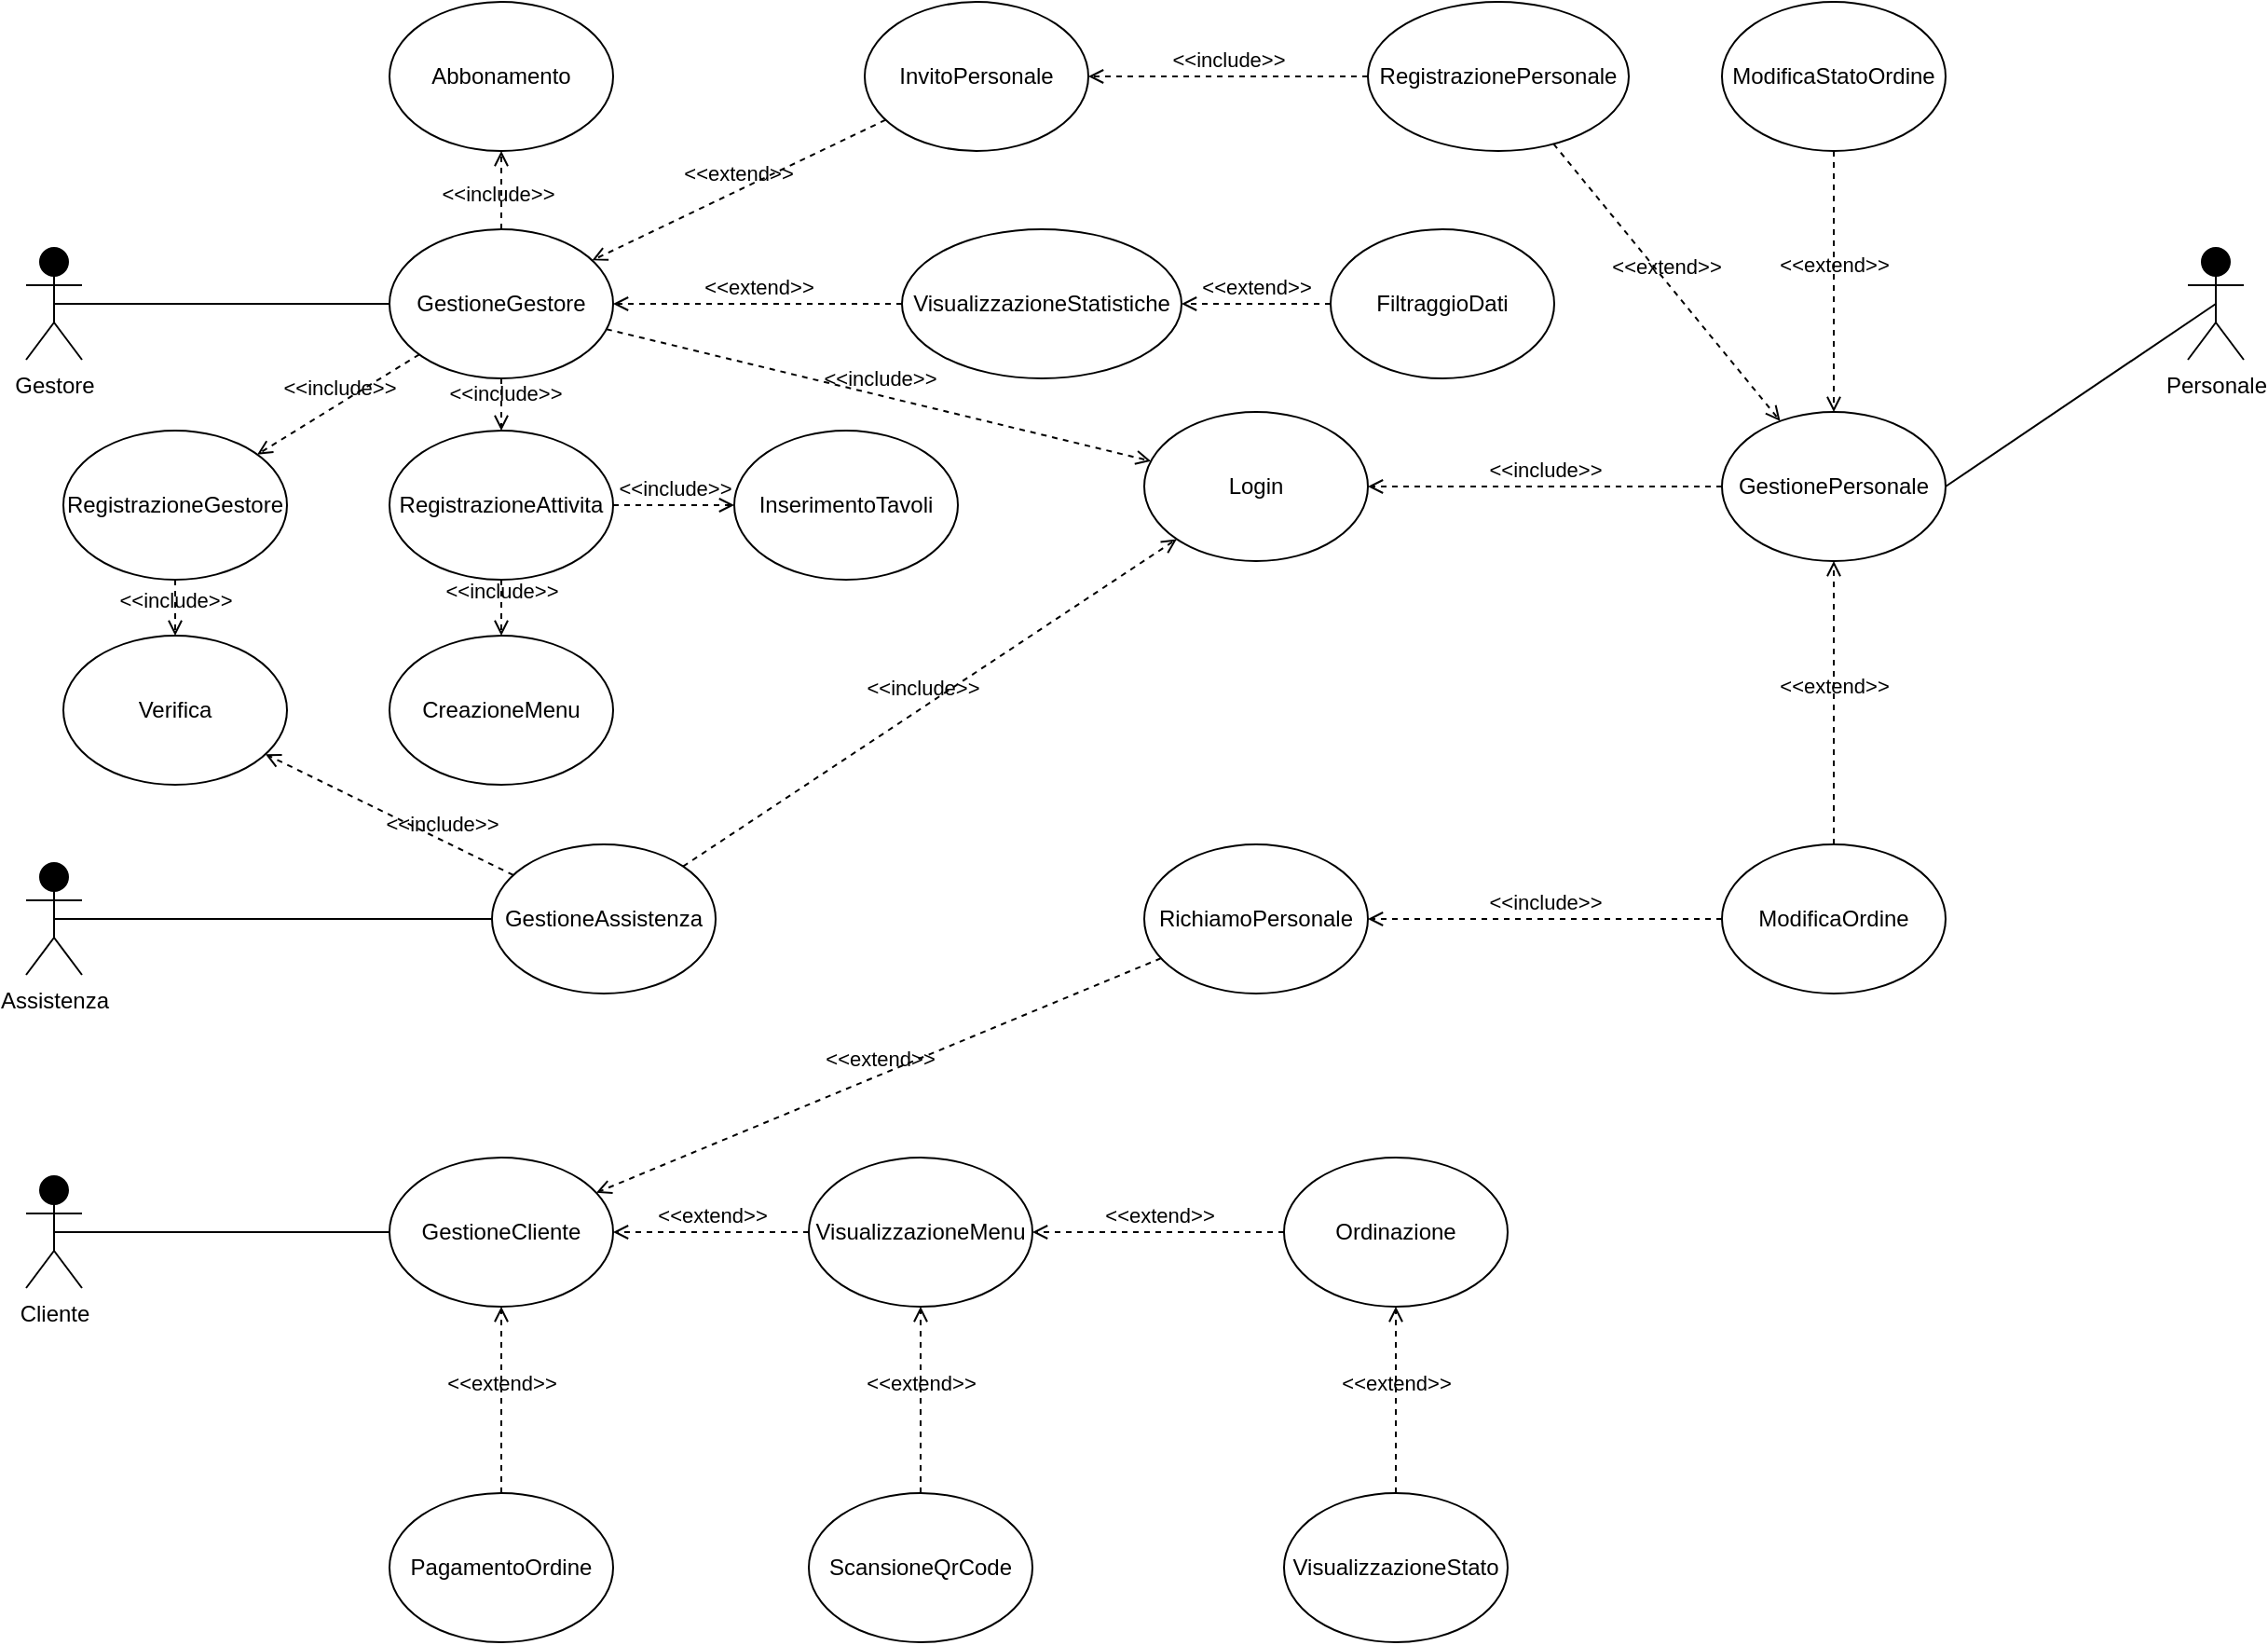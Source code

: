 <mxfile version="20.3.0" type="device"><diagram id="Q1I9YvUUfdlHUlMVrsis" name="Page-1"><mxGraphModel dx="1157" dy="1827" grid="1" gridSize="10" guides="1" tooltips="1" connect="1" arrows="1" fold="1" page="1" pageScale="1" pageWidth="850" pageHeight="1100" math="0" shadow="0"><root><mxCell id="0"/><mxCell id="1" parent="0"/><mxCell id="bgCaD_sjHHVl8HCVDSOk-5" value="Gestore" style="shape=umlActor;html=1;verticalLabelPosition=bottom;verticalAlign=top;align=center;fillColor=#000000;" vertex="1" parent="1"><mxGeometry x="170" y="102" width="30" height="60" as="geometry"/></mxCell><mxCell id="bgCaD_sjHHVl8HCVDSOk-6" value="Cliente" style="shape=umlActor;html=1;verticalLabelPosition=bottom;verticalAlign=top;align=center;fillColor=#000000;" vertex="1" parent="1"><mxGeometry x="170" y="600" width="30" height="60" as="geometry"/></mxCell><mxCell id="bgCaD_sjHHVl8HCVDSOk-8" value="Personale" style="shape=umlActor;html=1;verticalLabelPosition=bottom;verticalAlign=top;align=center;fillColor=#000000;" vertex="1" parent="1"><mxGeometry x="1330" y="102" width="30" height="60" as="geometry"/></mxCell><mxCell id="bgCaD_sjHHVl8HCVDSOk-9" value="Assistenza" style="shape=umlActor;verticalLabelPosition=bottom;verticalAlign=top;html=1;outlineConnect=0;fillColor=#000000;" vertex="1" parent="1"><mxGeometry x="170" y="432" width="30" height="60" as="geometry"/></mxCell><mxCell id="bgCaD_sjHHVl8HCVDSOk-23" value="GestioneGestore" style="ellipse;whiteSpace=wrap;html=1;fillColor=#FFFFFF;" vertex="1" parent="1"><mxGeometry x="365" y="92" width="120" height="80" as="geometry"/></mxCell><mxCell id="bgCaD_sjHHVl8HCVDSOk-24" value="Login" style="ellipse;whiteSpace=wrap;html=1;fillColor=#FFFFFF;" vertex="1" parent="1"><mxGeometry x="770" y="190" width="120" height="80" as="geometry"/></mxCell><mxCell id="bgCaD_sjHHVl8HCVDSOk-25" value="RegistrazioneGestore" style="ellipse;whiteSpace=wrap;html=1;fillColor=#FFFFFF;" vertex="1" parent="1"><mxGeometry x="190" y="200" width="120" height="80" as="geometry"/></mxCell><mxCell id="bgCaD_sjHHVl8HCVDSOk-26" value="GestionePersonale" style="ellipse;whiteSpace=wrap;html=1;fillColor=#FFFFFF;" vertex="1" parent="1"><mxGeometry x="1080" y="190" width="120" height="80" as="geometry"/></mxCell><mxCell id="bgCaD_sjHHVl8HCVDSOk-27" value="&amp;lt;&amp;lt;include&amp;gt;&amp;gt;" style="html=1;verticalAlign=bottom;labelBackgroundColor=none;endArrow=open;endFill=0;dashed=1;rounded=0;exitX=0;exitY=0.5;exitDx=0;exitDy=0;entryX=1;entryY=0.5;entryDx=0;entryDy=0;" edge="1" parent="1" source="bgCaD_sjHHVl8HCVDSOk-26" target="bgCaD_sjHHVl8HCVDSOk-24"><mxGeometry width="160" relative="1" as="geometry"><mxPoint x="680" y="10" as="sourcePoint"/><mxPoint x="840" y="10" as="targetPoint"/></mxGeometry></mxCell><mxCell id="bgCaD_sjHHVl8HCVDSOk-30" value="&amp;lt;&amp;lt;include&amp;gt;&amp;gt;" style="html=1;verticalAlign=bottom;labelBackgroundColor=none;endArrow=open;endFill=0;dashed=1;rounded=0;" edge="1" parent="1" source="bgCaD_sjHHVl8HCVDSOk-23" target="bgCaD_sjHHVl8HCVDSOk-24"><mxGeometry width="160" relative="1" as="geometry"><mxPoint x="470" y="70" as="sourcePoint"/><mxPoint x="630" y="70" as="targetPoint"/></mxGeometry></mxCell><mxCell id="bgCaD_sjHHVl8HCVDSOk-31" value="&amp;lt;&amp;lt;include&amp;gt;&amp;gt;" style="html=1;verticalAlign=bottom;labelBackgroundColor=none;endArrow=open;endFill=0;dashed=1;rounded=0;" edge="1" parent="1" source="bgCaD_sjHHVl8HCVDSOk-23" target="bgCaD_sjHHVl8HCVDSOk-25"><mxGeometry width="160" relative="1" as="geometry"><mxPoint x="477.426" y="113.716" as="sourcePoint"/><mxPoint x="567.574" y="68.284" as="targetPoint"/></mxGeometry></mxCell><mxCell id="bgCaD_sjHHVl8HCVDSOk-33" value="" style="endArrow=none;html=1;rounded=0;entryX=0.5;entryY=0.5;entryDx=0;entryDy=0;entryPerimeter=0;exitX=0;exitY=0.5;exitDx=0;exitDy=0;" edge="1" parent="1" source="bgCaD_sjHHVl8HCVDSOk-23" target="bgCaD_sjHHVl8HCVDSOk-5"><mxGeometry width="50" height="50" relative="1" as="geometry"><mxPoint x="520" y="190" as="sourcePoint"/><mxPoint x="570" y="140" as="targetPoint"/></mxGeometry></mxCell><mxCell id="bgCaD_sjHHVl8HCVDSOk-34" value="" style="endArrow=none;html=1;rounded=0;entryX=0.5;entryY=0.5;entryDx=0;entryDy=0;entryPerimeter=0;exitX=1;exitY=0.5;exitDx=0;exitDy=0;" edge="1" parent="1" source="bgCaD_sjHHVl8HCVDSOk-26" target="bgCaD_sjHHVl8HCVDSOk-8"><mxGeometry width="50" height="50" relative="1" as="geometry"><mxPoint x="580" y="430" as="sourcePoint"/><mxPoint x="630" y="380" as="targetPoint"/></mxGeometry></mxCell><mxCell id="bgCaD_sjHHVl8HCVDSOk-35" value="GestioneCliente" style="ellipse;whiteSpace=wrap;html=1;fillColor=#FFFFFF;" vertex="1" parent="1"><mxGeometry x="365" y="590" width="120" height="80" as="geometry"/></mxCell><mxCell id="bgCaD_sjHHVl8HCVDSOk-36" value="" style="endArrow=none;html=1;rounded=0;exitX=0.5;exitY=0.5;exitDx=0;exitDy=0;exitPerimeter=0;entryX=0;entryY=0.5;entryDx=0;entryDy=0;" edge="1" parent="1" source="bgCaD_sjHHVl8HCVDSOk-6" target="bgCaD_sjHHVl8HCVDSOk-35"><mxGeometry width="50" height="50" relative="1" as="geometry"><mxPoint x="580" y="453" as="sourcePoint"/><mxPoint x="630" y="403" as="targetPoint"/></mxGeometry></mxCell><mxCell id="bgCaD_sjHHVl8HCVDSOk-37" value="GestioneAssistenza" style="ellipse;whiteSpace=wrap;html=1;fillColor=#FFFFFF;" vertex="1" parent="1"><mxGeometry x="420" y="422" width="120" height="80" as="geometry"/></mxCell><mxCell id="bgCaD_sjHHVl8HCVDSOk-43" value="" style="endArrow=none;html=1;rounded=0;exitX=0.5;exitY=0.5;exitDx=0;exitDy=0;exitPerimeter=0;entryX=0;entryY=0.5;entryDx=0;entryDy=0;" edge="1" parent="1" source="bgCaD_sjHHVl8HCVDSOk-9" target="bgCaD_sjHHVl8HCVDSOk-37"><mxGeometry width="50" height="50" relative="1" as="geometry"><mxPoint x="580" y="430" as="sourcePoint"/><mxPoint x="630" y="380" as="targetPoint"/></mxGeometry></mxCell><mxCell id="bgCaD_sjHHVl8HCVDSOk-44" value="&amp;lt;&amp;lt;include&amp;gt;&amp;gt;" style="html=1;verticalAlign=bottom;labelBackgroundColor=none;endArrow=open;endFill=0;dashed=1;rounded=0;" edge="1" parent="1" source="bgCaD_sjHHVl8HCVDSOk-37" target="bgCaD_sjHHVl8HCVDSOk-45"><mxGeometry x="-0.429" width="160" relative="1" as="geometry"><mxPoint x="510" y="630" as="sourcePoint"/><mxPoint x="670" y="630" as="targetPoint"/><mxPoint as="offset"/></mxGeometry></mxCell><mxCell id="bgCaD_sjHHVl8HCVDSOk-45" value="Verifica" style="ellipse;whiteSpace=wrap;html=1;fillColor=#FFFFFF;" vertex="1" parent="1"><mxGeometry x="190" y="310" width="120" height="80" as="geometry"/></mxCell><mxCell id="bgCaD_sjHHVl8HCVDSOk-50" value="&amp;lt;&amp;lt;include&amp;gt;&amp;gt;" style="html=1;verticalAlign=bottom;labelBackgroundColor=none;endArrow=open;endFill=0;dashed=1;rounded=0;" edge="1" parent="1" source="bgCaD_sjHHVl8HCVDSOk-37" target="bgCaD_sjHHVl8HCVDSOk-24"><mxGeometry x="-0.024" y="1" width="160" relative="1" as="geometry"><mxPoint x="660" y="280" as="sourcePoint"/><mxPoint x="820" y="280" as="targetPoint"/><Array as="points"/><mxPoint as="offset"/></mxGeometry></mxCell><mxCell id="bgCaD_sjHHVl8HCVDSOk-51" value="Abbonamento" style="ellipse;whiteSpace=wrap;html=1;fillColor=#FFFFFF;" vertex="1" parent="1"><mxGeometry x="365" y="-30" width="120" height="80" as="geometry"/></mxCell><mxCell id="bgCaD_sjHHVl8HCVDSOk-52" value="&amp;lt;&amp;lt;include&amp;gt;&amp;gt;" style="html=1;verticalAlign=bottom;labelBackgroundColor=none;endArrow=open;endFill=0;dashed=1;rounded=0;exitX=0.5;exitY=0;exitDx=0;exitDy=0;entryX=0.5;entryY=1;entryDx=0;entryDy=0;" edge="1" parent="1" source="bgCaD_sjHHVl8HCVDSOk-23" target="bgCaD_sjHHVl8HCVDSOk-51"><mxGeometry x="-0.532" y="2" width="160" relative="1" as="geometry"><mxPoint x="510" y="280" as="sourcePoint"/><mxPoint x="670" y="280" as="targetPoint"/><mxPoint as="offset"/></mxGeometry></mxCell><mxCell id="bgCaD_sjHHVl8HCVDSOk-53" value="RegistrazioneAttivita" style="ellipse;whiteSpace=wrap;html=1;fillColor=#FFFFFF;" vertex="1" parent="1"><mxGeometry x="365" y="200" width="120" height="80" as="geometry"/></mxCell><mxCell id="bgCaD_sjHHVl8HCVDSOk-54" value="&amp;lt;&amp;lt;include&amp;gt;&amp;gt;" style="html=1;verticalAlign=bottom;labelBackgroundColor=none;endArrow=open;endFill=0;dashed=1;rounded=0;exitX=0.5;exitY=1;exitDx=0;exitDy=0;entryX=0.5;entryY=0;entryDx=0;entryDy=0;" edge="1" parent="1" target="bgCaD_sjHHVl8HCVDSOk-53" source="bgCaD_sjHHVl8HCVDSOk-23"><mxGeometry x="0.232" y="2" width="160" relative="1" as="geometry"><mxPoint x="485" y="220" as="sourcePoint"/><mxPoint x="670" y="368" as="targetPoint"/><mxPoint as="offset"/></mxGeometry></mxCell><mxCell id="bgCaD_sjHHVl8HCVDSOk-55" value="InserimentoTavoli" style="ellipse;whiteSpace=wrap;html=1;fillColor=#FFFFFF;" vertex="1" parent="1"><mxGeometry x="550" y="200" width="120" height="80" as="geometry"/></mxCell><mxCell id="bgCaD_sjHHVl8HCVDSOk-56" value="CreazioneMenu" style="ellipse;whiteSpace=wrap;html=1;fillColor=#FFFFFF;" vertex="1" parent="1"><mxGeometry x="365" y="310" width="120" height="80" as="geometry"/></mxCell><mxCell id="bgCaD_sjHHVl8HCVDSOk-57" value="&amp;lt;&amp;lt;include&amp;gt;&amp;gt;" style="html=1;verticalAlign=bottom;labelBackgroundColor=none;endArrow=open;endFill=0;dashed=1;rounded=0;exitX=1;exitY=0.5;exitDx=0;exitDy=0;entryX=0;entryY=0.5;entryDx=0;entryDy=0;" edge="1" parent="1" source="bgCaD_sjHHVl8HCVDSOk-53" target="bgCaD_sjHHVl8HCVDSOk-55"><mxGeometry width="160" relative="1" as="geometry"><mxPoint x="670" y="270" as="sourcePoint"/><mxPoint x="830" y="270" as="targetPoint"/></mxGeometry></mxCell><mxCell id="bgCaD_sjHHVl8HCVDSOk-58" value="&amp;lt;&amp;lt;include&amp;gt;&amp;gt;" style="html=1;verticalAlign=bottom;labelBackgroundColor=none;endArrow=open;endFill=0;dashed=1;rounded=0;entryX=0.5;entryY=0;entryDx=0;entryDy=0;" edge="1" parent="1" source="bgCaD_sjHHVl8HCVDSOk-53" target="bgCaD_sjHHVl8HCVDSOk-56"><mxGeometry width="160" relative="1" as="geometry"><mxPoint x="630" y="400" as="sourcePoint"/><mxPoint x="790" y="400" as="targetPoint"/></mxGeometry></mxCell><mxCell id="bgCaD_sjHHVl8HCVDSOk-59" value="InvitoPersonale" style="ellipse;whiteSpace=wrap;html=1;fillColor=#FFFFFF;" vertex="1" parent="1"><mxGeometry x="620" y="-30" width="120" height="80" as="geometry"/></mxCell><mxCell id="bgCaD_sjHHVl8HCVDSOk-63" value="RegistrazionePersonale" style="ellipse;whiteSpace=wrap;html=1;fillColor=#FFFFFF;" vertex="1" parent="1"><mxGeometry x="890" y="-30" width="140" height="80" as="geometry"/></mxCell><mxCell id="bgCaD_sjHHVl8HCVDSOk-65" value="&amp;lt;&amp;lt;include&amp;gt;&amp;gt;" style="html=1;verticalAlign=bottom;labelBackgroundColor=none;endArrow=open;endFill=0;dashed=1;rounded=0;exitX=0;exitY=0.5;exitDx=0;exitDy=0;entryX=1;entryY=0.5;entryDx=0;entryDy=0;" edge="1" parent="1" source="bgCaD_sjHHVl8HCVDSOk-63" target="bgCaD_sjHHVl8HCVDSOk-59"><mxGeometry width="160" relative="1" as="geometry"><mxPoint x="700" y="300" as="sourcePoint"/><mxPoint x="860" y="300" as="targetPoint"/></mxGeometry></mxCell><mxCell id="bgCaD_sjHHVl8HCVDSOk-70" value="VisualizzazioneStatistiche" style="ellipse;whiteSpace=wrap;html=1;fillColor=#FFFFFF;" vertex="1" parent="1"><mxGeometry x="640" y="92" width="150" height="80" as="geometry"/></mxCell><mxCell id="bgCaD_sjHHVl8HCVDSOk-72" value="FiltraggioDati" style="ellipse;whiteSpace=wrap;html=1;fillColor=#FFFFFF;" vertex="1" parent="1"><mxGeometry x="870" y="92" width="120" height="80" as="geometry"/></mxCell><mxCell id="bgCaD_sjHHVl8HCVDSOk-74" value="&amp;lt;&amp;lt;extend&amp;gt;&amp;gt;" style="html=1;verticalAlign=bottom;labelBackgroundColor=none;endArrow=open;endFill=0;dashed=1;rounded=0;exitX=0;exitY=0.5;exitDx=0;exitDy=0;entryX=1;entryY=0.5;entryDx=0;entryDy=0;" edge="1" parent="1" source="bgCaD_sjHHVl8HCVDSOk-72" target="bgCaD_sjHHVl8HCVDSOk-70"><mxGeometry width="160" relative="1" as="geometry"><mxPoint x="840" y="180" as="sourcePoint"/><mxPoint x="1000" y="180" as="targetPoint"/></mxGeometry></mxCell><mxCell id="bgCaD_sjHHVl8HCVDSOk-75" value="VisualizzazioneMenu" style="ellipse;whiteSpace=wrap;html=1;fillColor=#FFFFFF;" vertex="1" parent="1"><mxGeometry x="590" y="590" width="120" height="80" as="geometry"/></mxCell><mxCell id="bgCaD_sjHHVl8HCVDSOk-76" value="Ordinazione" style="ellipse;whiteSpace=wrap;html=1;fillColor=#FFFFFF;" vertex="1" parent="1"><mxGeometry x="845" y="590" width="120" height="80" as="geometry"/></mxCell><mxCell id="bgCaD_sjHHVl8HCVDSOk-80" value="ScansioneQrCode" style="ellipse;whiteSpace=wrap;html=1;fillColor=#FFFFFF;" vertex="1" parent="1"><mxGeometry x="590" y="770" width="120" height="80" as="geometry"/></mxCell><mxCell id="bgCaD_sjHHVl8HCVDSOk-82" value="&amp;lt;&amp;lt;extend&amp;gt;&amp;gt;" style="html=1;verticalAlign=bottom;labelBackgroundColor=none;endArrow=open;endFill=0;dashed=1;rounded=0;exitX=0.5;exitY=0;exitDx=0;exitDy=0;entryX=0.5;entryY=1;entryDx=0;entryDy=0;" edge="1" parent="1" source="bgCaD_sjHHVl8HCVDSOk-80" target="bgCaD_sjHHVl8HCVDSOk-75"><mxGeometry width="160" relative="1" as="geometry"><mxPoint x="980" y="690" as="sourcePoint"/><mxPoint x="1140" y="690" as="targetPoint"/></mxGeometry></mxCell><mxCell id="bgCaD_sjHHVl8HCVDSOk-83" value="PagamentoOrdine" style="ellipse;whiteSpace=wrap;html=1;fillColor=#FFFFFF;" vertex="1" parent="1"><mxGeometry x="365" y="770" width="120" height="80" as="geometry"/></mxCell><mxCell id="bgCaD_sjHHVl8HCVDSOk-86" value="&amp;lt;&amp;lt;extend&amp;gt;&amp;gt;" style="html=1;verticalAlign=bottom;labelBackgroundColor=none;endArrow=open;endFill=0;dashed=1;rounded=0;entryX=1;entryY=0.5;entryDx=0;entryDy=0;exitX=0;exitY=0.5;exitDx=0;exitDy=0;" edge="1" parent="1" source="bgCaD_sjHHVl8HCVDSOk-76" target="bgCaD_sjHHVl8HCVDSOk-75"><mxGeometry width="160" relative="1" as="geometry"><mxPoint x="820" y="690" as="sourcePoint"/><mxPoint x="930" y="740" as="targetPoint"/></mxGeometry></mxCell><mxCell id="bgCaD_sjHHVl8HCVDSOk-87" value="&amp;lt;&amp;lt;extend&amp;gt;&amp;gt;" style="html=1;verticalAlign=bottom;labelBackgroundColor=none;endArrow=open;endFill=0;dashed=1;rounded=0;" edge="1" parent="1" source="bgCaD_sjHHVl8HCVDSOk-70" target="bgCaD_sjHHVl8HCVDSOk-23"><mxGeometry width="160" relative="1" as="geometry"><mxPoint x="670" y="160" as="sourcePoint"/><mxPoint x="855.0" y="142" as="targetPoint"/></mxGeometry></mxCell><mxCell id="bgCaD_sjHHVl8HCVDSOk-88" value="&amp;lt;&amp;lt;extend&amp;gt;&amp;gt;" style="html=1;verticalAlign=bottom;labelBackgroundColor=none;endArrow=open;endFill=0;dashed=1;rounded=0;" edge="1" parent="1" source="bgCaD_sjHHVl8HCVDSOk-59" target="bgCaD_sjHHVl8HCVDSOk-23"><mxGeometry width="160" relative="1" as="geometry"><mxPoint x="705" y="142" as="sourcePoint"/><mxPoint x="495" y="142" as="targetPoint"/></mxGeometry></mxCell><mxCell id="bgCaD_sjHHVl8HCVDSOk-89" value="&amp;lt;&amp;lt;extend&amp;gt;&amp;gt;" style="html=1;verticalAlign=bottom;labelBackgroundColor=none;endArrow=open;endFill=0;dashed=1;rounded=0;exitX=0.5;exitY=0;exitDx=0;exitDy=0;entryX=0.5;entryY=1;entryDx=0;entryDy=0;" edge="1" parent="1" source="bgCaD_sjHHVl8HCVDSOk-83" target="bgCaD_sjHHVl8HCVDSOk-35"><mxGeometry width="160" relative="1" as="geometry"><mxPoint x="660" y="570" as="sourcePoint"/><mxPoint x="820" y="570" as="targetPoint"/></mxGeometry></mxCell><mxCell id="bgCaD_sjHHVl8HCVDSOk-90" value="&amp;lt;&amp;lt;include&amp;gt;&amp;gt;" style="html=1;verticalAlign=bottom;labelBackgroundColor=none;endArrow=open;endFill=0;dashed=1;rounded=0;exitX=0.5;exitY=1;exitDx=0;exitDy=0;entryX=0.5;entryY=0;entryDx=0;entryDy=0;" edge="1" parent="1" source="bgCaD_sjHHVl8HCVDSOk-25" target="bgCaD_sjHHVl8HCVDSOk-45"><mxGeometry x="0.333" width="160" relative="1" as="geometry"><mxPoint x="310" y="290" as="sourcePoint"/><mxPoint x="470" y="290" as="targetPoint"/><mxPoint as="offset"/></mxGeometry></mxCell><mxCell id="bgCaD_sjHHVl8HCVDSOk-91" value="RichiamoPersonale" style="ellipse;whiteSpace=wrap;html=1;fillColor=#FFFFFF;" vertex="1" parent="1"><mxGeometry x="770" y="422" width="120" height="80" as="geometry"/></mxCell><mxCell id="bgCaD_sjHHVl8HCVDSOk-92" value="&amp;lt;&amp;lt;extend&amp;gt;&amp;gt;" style="html=1;verticalAlign=bottom;labelBackgroundColor=none;endArrow=open;endFill=0;dashed=1;rounded=0;" edge="1" parent="1" source="bgCaD_sjHHVl8HCVDSOk-91" target="bgCaD_sjHHVl8HCVDSOk-35"><mxGeometry width="160" relative="1" as="geometry"><mxPoint x="430" y="750" as="sourcePoint"/><mxPoint x="590" y="750" as="targetPoint"/></mxGeometry></mxCell><mxCell id="bgCaD_sjHHVl8HCVDSOk-93" value="VisualizzazioneStato" style="ellipse;whiteSpace=wrap;html=1;fillColor=#FFFFFF;" vertex="1" parent="1"><mxGeometry x="845" y="770" width="120" height="80" as="geometry"/></mxCell><mxCell id="bgCaD_sjHHVl8HCVDSOk-94" value="&amp;lt;&amp;lt;extend&amp;gt;&amp;gt;" style="html=1;verticalAlign=bottom;labelBackgroundColor=none;endArrow=open;endFill=0;dashed=1;rounded=0;entryX=0.5;entryY=1;entryDx=0;entryDy=0;exitX=0.5;exitY=0;exitDx=0;exitDy=0;" edge="1" parent="1" source="bgCaD_sjHHVl8HCVDSOk-93" target="bgCaD_sjHHVl8HCVDSOk-76"><mxGeometry width="160" relative="1" as="geometry"><mxPoint x="960" y="720" as="sourcePoint"/><mxPoint x="1070" y="720" as="targetPoint"/></mxGeometry></mxCell><mxCell id="bgCaD_sjHHVl8HCVDSOk-95" value="ModificaOrdine" style="ellipse;whiteSpace=wrap;html=1;fillColor=#FFFFFF;" vertex="1" parent="1"><mxGeometry x="1080" y="422" width="120" height="80" as="geometry"/></mxCell><mxCell id="bgCaD_sjHHVl8HCVDSOk-96" value="&amp;lt;&amp;lt;extend&amp;gt;&amp;gt;" style="html=1;verticalAlign=bottom;labelBackgroundColor=none;endArrow=open;endFill=0;dashed=1;rounded=0;" edge="1" parent="1" source="bgCaD_sjHHVl8HCVDSOk-95" target="bgCaD_sjHHVl8HCVDSOk-26"><mxGeometry width="160" relative="1" as="geometry"><mxPoint x="1200" y="220" as="sourcePoint"/><mxPoint x="1360" y="220" as="targetPoint"/></mxGeometry></mxCell><mxCell id="bgCaD_sjHHVl8HCVDSOk-97" value="&amp;lt;&amp;lt;include&amp;gt;&amp;gt;" style="html=1;verticalAlign=bottom;labelBackgroundColor=none;endArrow=open;endFill=0;dashed=1;rounded=0;exitX=0;exitY=0.5;exitDx=0;exitDy=0;entryX=1;entryY=0.5;entryDx=0;entryDy=0;" edge="1" parent="1" source="bgCaD_sjHHVl8HCVDSOk-95" target="bgCaD_sjHHVl8HCVDSOk-91"><mxGeometry width="160" relative="1" as="geometry"><mxPoint x="1080" y="430" as="sourcePoint"/><mxPoint x="1240" y="430" as="targetPoint"/></mxGeometry></mxCell><mxCell id="bgCaD_sjHHVl8HCVDSOk-98" value="ModificaStatoOrdine" style="ellipse;whiteSpace=wrap;html=1;fillColor=#FFFFFF;" vertex="1" parent="1"><mxGeometry x="1080" y="-30" width="120" height="80" as="geometry"/></mxCell><mxCell id="bgCaD_sjHHVl8HCVDSOk-99" value="&amp;lt;&amp;lt;extend&amp;gt;&amp;gt;" style="html=1;verticalAlign=bottom;labelBackgroundColor=none;endArrow=open;endFill=0;dashed=1;rounded=0;" edge="1" parent="1" source="bgCaD_sjHHVl8HCVDSOk-98" target="bgCaD_sjHHVl8HCVDSOk-26"><mxGeometry width="160" relative="1" as="geometry"><mxPoint x="1230" y="270" as="sourcePoint"/><mxPoint x="1390" y="270" as="targetPoint"/></mxGeometry></mxCell><mxCell id="bgCaD_sjHHVl8HCVDSOk-100" value="&amp;lt;&amp;lt;extend&amp;gt;&amp;gt;" style="html=1;verticalAlign=bottom;labelBackgroundColor=none;endArrow=open;endFill=0;dashed=1;rounded=0;exitX=0;exitY=0.5;exitDx=0;exitDy=0;entryX=1;entryY=0.5;entryDx=0;entryDy=0;" edge="1" parent="1" source="bgCaD_sjHHVl8HCVDSOk-75" target="bgCaD_sjHHVl8HCVDSOk-35"><mxGeometry width="160" relative="1" as="geometry"><mxPoint x="480" y="710" as="sourcePoint"/><mxPoint x="640" y="710" as="targetPoint"/></mxGeometry></mxCell><mxCell id="bgCaD_sjHHVl8HCVDSOk-101" value="&amp;lt;&amp;lt;extend&amp;gt;&amp;gt;" style="html=1;verticalAlign=bottom;labelBackgroundColor=none;endArrow=open;endFill=0;dashed=1;rounded=0;" edge="1" parent="1" source="bgCaD_sjHHVl8HCVDSOk-63" target="bgCaD_sjHHVl8HCVDSOk-26"><mxGeometry width="160" relative="1" as="geometry"><mxPoint x="950" y="70" as="sourcePoint"/><mxPoint x="1160" y="250" as="targetPoint"/></mxGeometry></mxCell></root></mxGraphModel></diagram></mxfile>